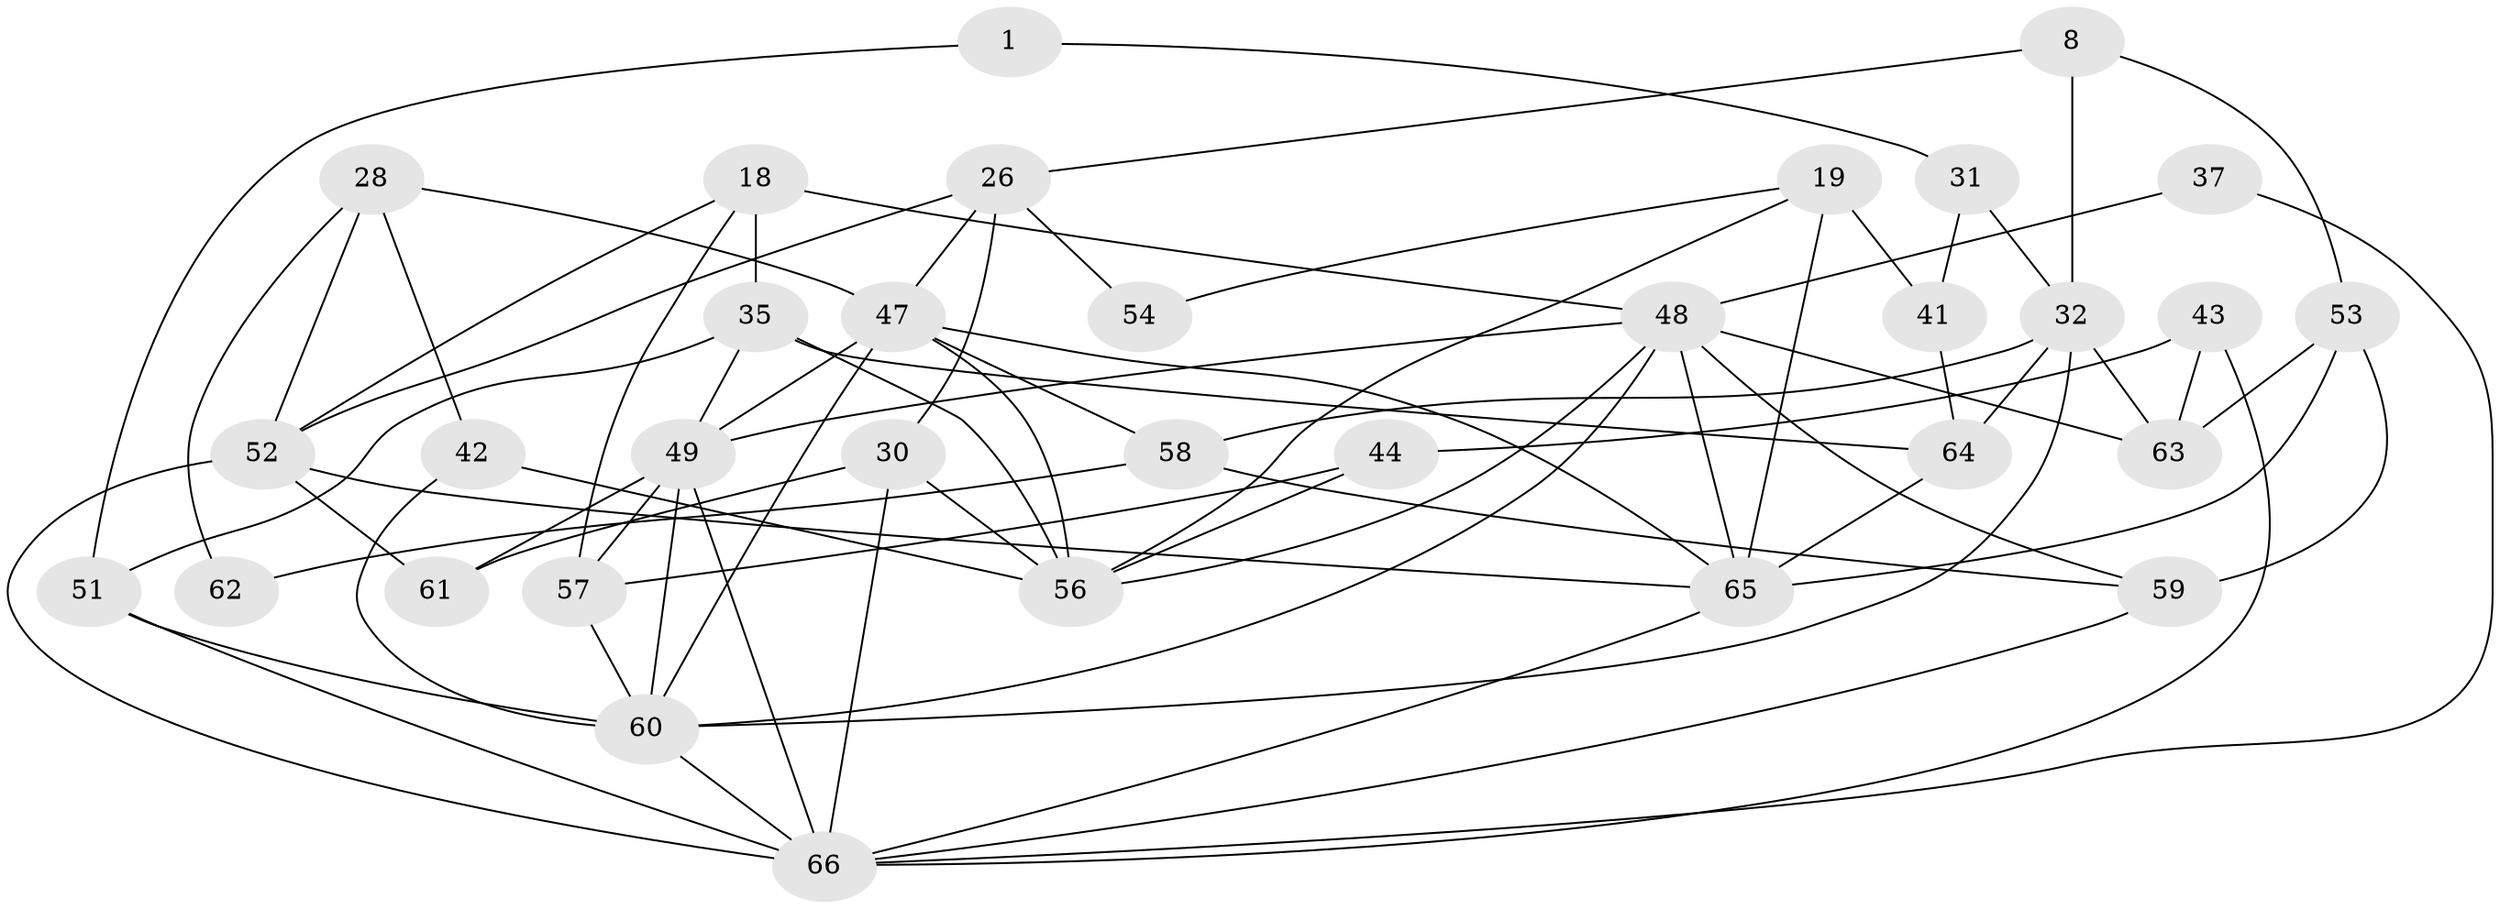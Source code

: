 // original degree distribution, {2: 0.13636363636363635, 3: 0.22727272727272727, 4: 0.3484848484848485, 5: 0.13636363636363635, 7: 0.06060606060606061, 6: 0.09090909090909091}
// Generated by graph-tools (version 1.1) at 2025/49/03/09/25 04:49:44]
// undirected, 33 vertices, 74 edges
graph export_dot {
graph [start="1"]
  node [color=gray90,style=filled];
  1;
  8;
  18 [super="+16"];
  19 [super="+5"];
  26 [super="+23"];
  28;
  30;
  31;
  32 [super="+15"];
  35 [super="+11"];
  37;
  41;
  42 [super="+40"];
  43 [super="+2"];
  44;
  47 [super="+4+38"];
  48 [super="+3+21+14+33"];
  49 [super="+46"];
  51 [super="+13"];
  52 [super="+20+6"];
  53;
  54;
  56 [super="+7+50"];
  57 [super="+25+27"];
  58;
  59;
  60 [super="+36+45+55"];
  61;
  62;
  63;
  64 [super="+22"];
  65 [super="+29"];
  66 [super="+10"];
  1 -- 31;
  1 -- 51;
  8 -- 53;
  8 -- 32 [weight=2];
  8 -- 26;
  18 -- 35 [weight=2];
  18 -- 57;
  18 -- 48;
  18 -- 52;
  19 -- 65 [weight=2];
  19 -- 54;
  19 -- 41;
  19 -- 56;
  26 -- 30;
  26 -- 52;
  26 -- 54;
  26 -- 47;
  28 -- 62;
  28 -- 47;
  28 -- 42;
  28 -- 52;
  30 -- 61;
  30 -- 66;
  30 -- 56;
  31 -- 32 [weight=2];
  31 -- 41;
  32 -- 64 [weight=2];
  32 -- 58;
  32 -- 63;
  32 -- 60 [weight=2];
  35 -- 51;
  35 -- 64;
  35 -- 49;
  35 -- 56;
  37 -- 48;
  37 -- 66;
  41 -- 64 [weight=2];
  42 -- 60 [weight=3];
  42 -- 56 [weight=2];
  43 -- 63 [weight=2];
  43 -- 44;
  43 -- 66;
  44 -- 57;
  44 -- 56;
  47 -- 65 [weight=2];
  47 -- 60 [weight=4];
  47 -- 49 [weight=2];
  47 -- 58;
  47 -- 56;
  48 -- 65 [weight=2];
  48 -- 60 [weight=2];
  48 -- 56 [weight=2];
  48 -- 59;
  48 -- 63 [weight=2];
  48 -- 49;
  49 -- 60;
  49 -- 61 [weight=2];
  49 -- 66 [weight=2];
  49 -- 57;
  51 -- 66 [weight=2];
  51 -- 60;
  52 -- 66;
  52 -- 61;
  52 -- 65;
  53 -- 59;
  53 -- 63;
  53 -- 65;
  57 -- 60 [weight=2];
  58 -- 59;
  58 -- 62;
  59 -- 66;
  60 -- 66;
  64 -- 65;
  65 -- 66 [weight=2];
}
